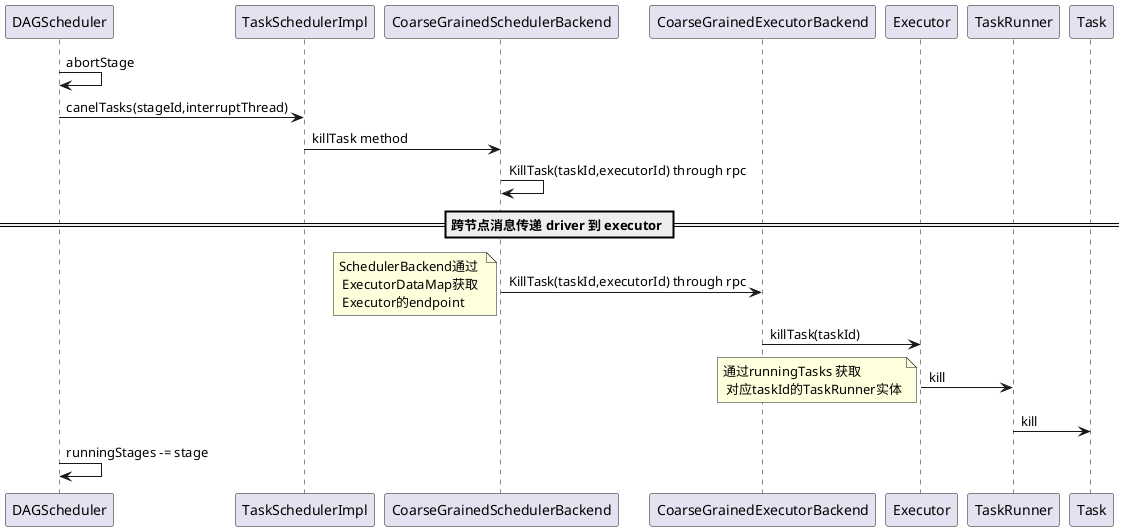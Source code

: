 '当一个DAGScheduler因为任务失败停止一个stage调用abortStage时，所经历的过程'
@startuml
DAGScheduler -> DAGScheduler: abortStage
DAGScheduler -> TaskSchedulerImpl : canelTasks(stageId,interruptThread)

TaskSchedulerImpl -> CoarseGrainedSchedulerBackend: killTask method
CoarseGrainedSchedulerBackend -> CoarseGrainedSchedulerBackend : KillTask(taskId,executorId) through rpc

== 跨节点消息传递 driver 到 executor ==

CoarseGrainedSchedulerBackend ->CoarseGrainedExecutorBackend : KillTask(taskId,executorId) through rpc
note left : SchedulerBackend通过 \n ExecutorDataMap获取 \n Executor的endpoint

CoarseGrainedExecutorBackend -> Executor : killTask(taskId)

Executor -> TaskRunner : kill
note left : 通过runningTasks 获取 \n 对应taskId的TaskRunner实体

TaskRunner -> Task : kill

DAGScheduler -> DAGScheduler: runningStages -= stage
@enduml
